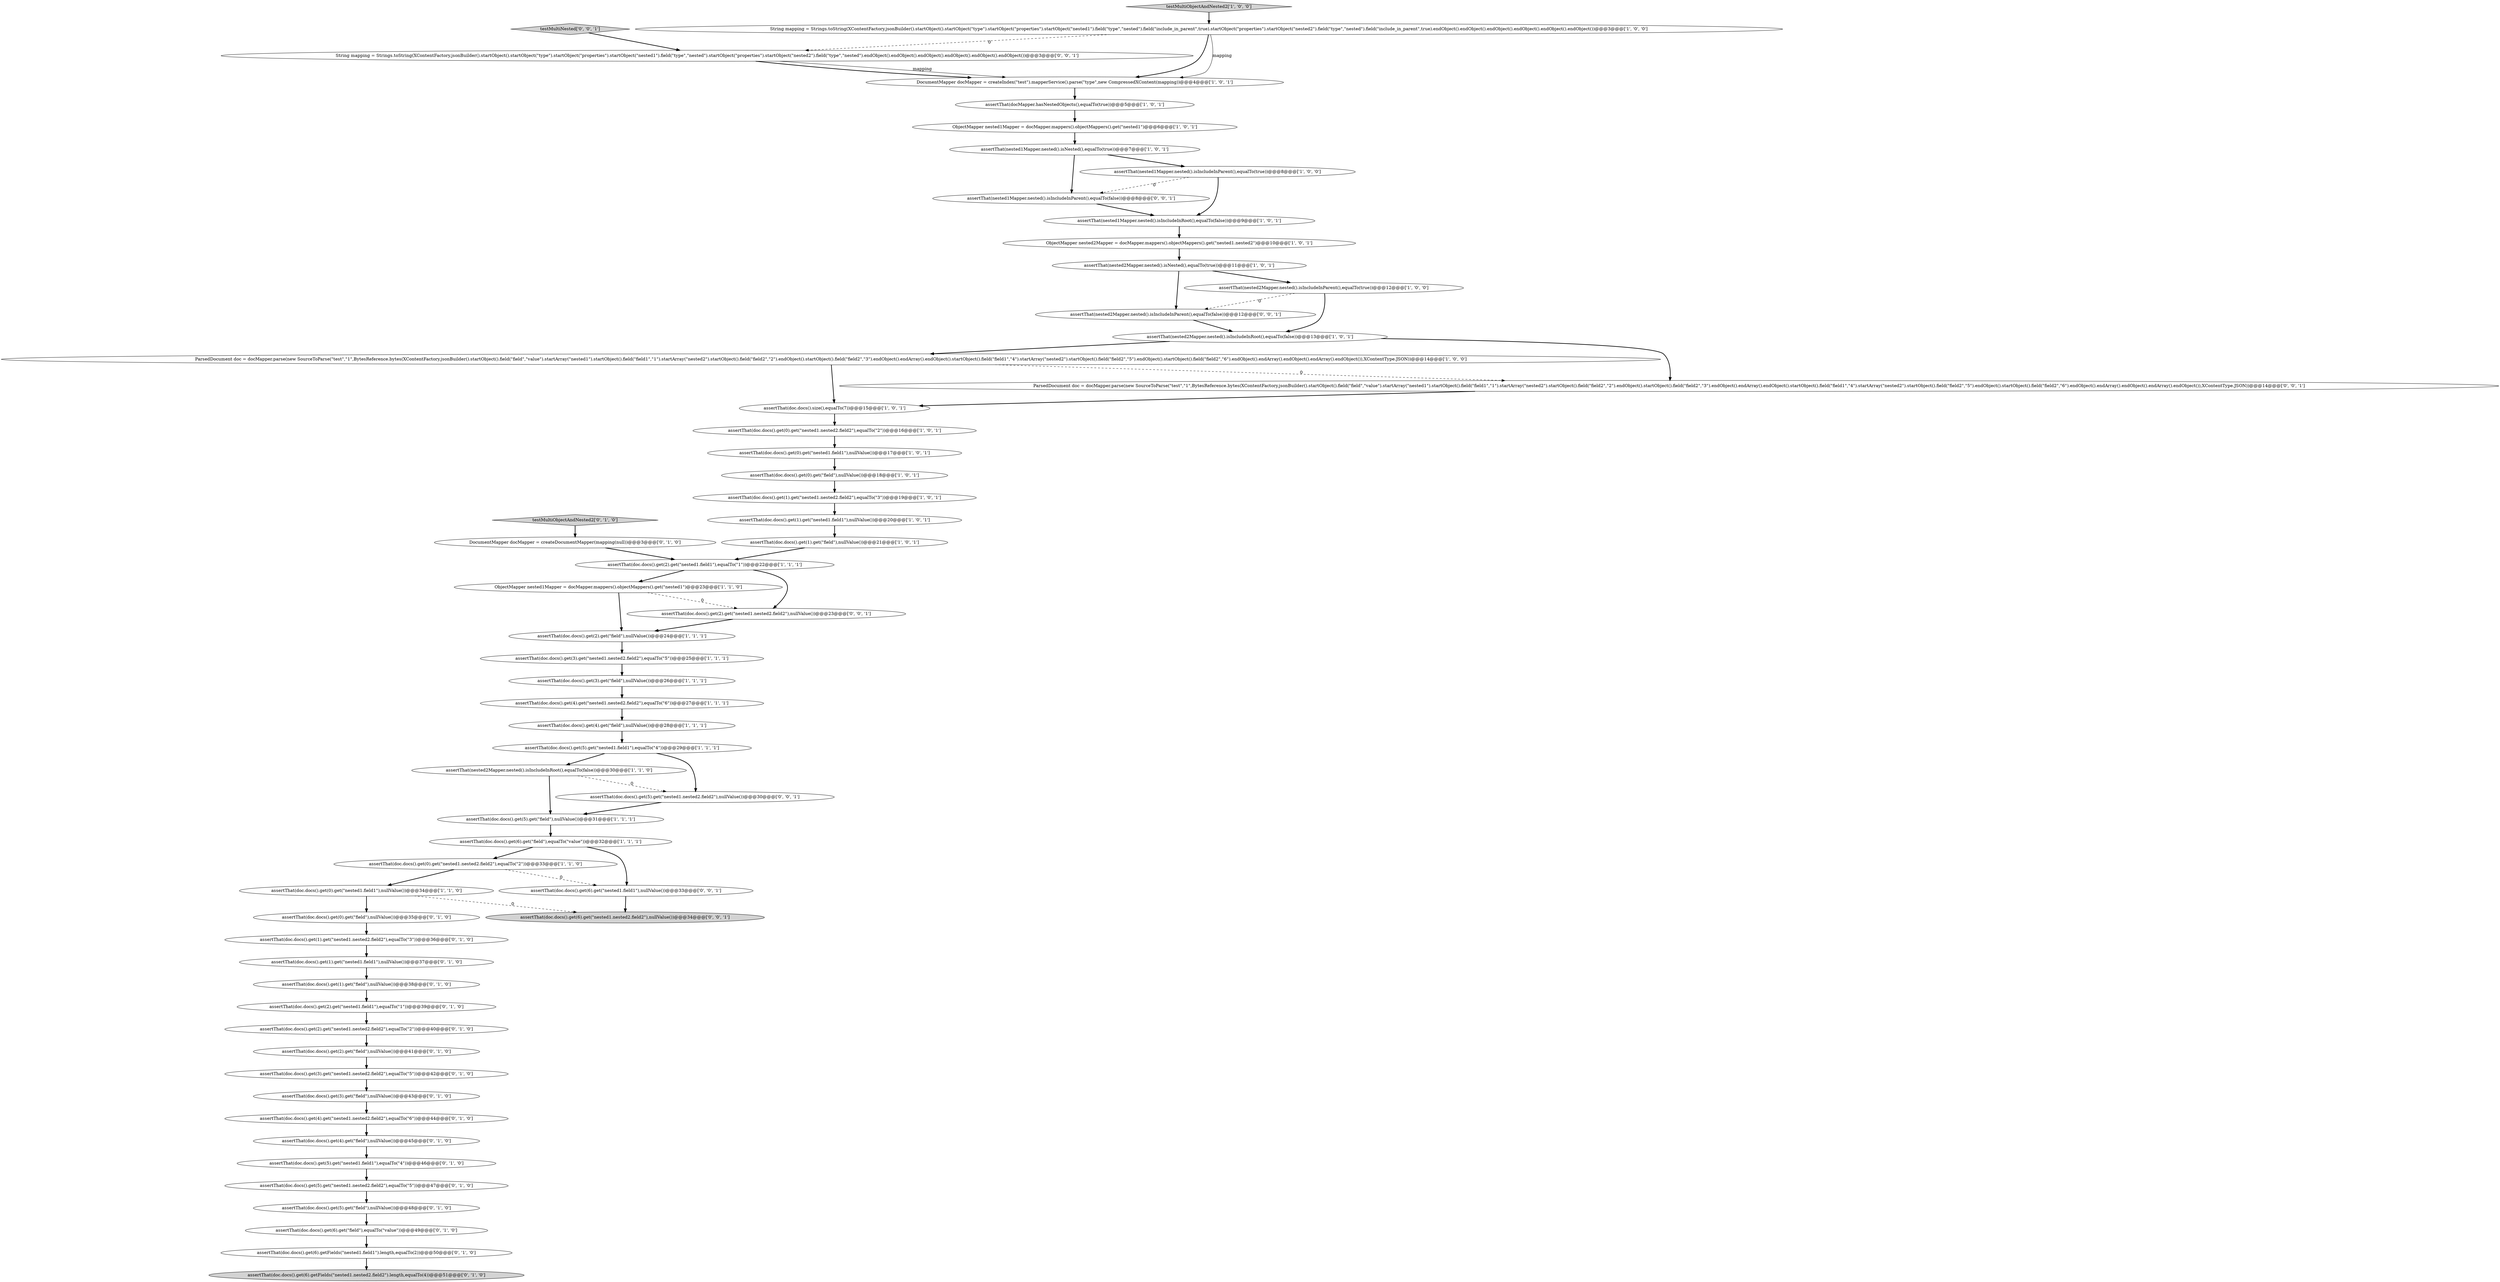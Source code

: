 digraph {
3 [style = filled, label = "assertThat(doc.docs().get(1).get(\"nested1.nested2.field2\"),equalTo(\"3\"))@@@19@@@['1', '0', '1']", fillcolor = white, shape = ellipse image = "AAA0AAABBB1BBB"];
13 [style = filled, label = "assertThat(doc.docs().get(0).get(\"nested1.nested2.field2\"),equalTo(\"2\"))@@@33@@@['1', '1', '0']", fillcolor = white, shape = ellipse image = "AAA0AAABBB1BBB"];
37 [style = filled, label = "assertThat(doc.docs().get(2).get(\"nested1.field1\"),equalTo(\"1\"))@@@39@@@['0', '1', '0']", fillcolor = white, shape = ellipse image = "AAA0AAABBB2BBB"];
18 [style = filled, label = "assertThat(doc.docs().size(),equalTo(7))@@@15@@@['1', '0', '1']", fillcolor = white, shape = ellipse image = "AAA0AAABBB1BBB"];
22 [style = filled, label = "assertThat(doc.docs().get(0).get(\"nested1.nested2.field2\"),equalTo(\"2\"))@@@16@@@['1', '0', '1']", fillcolor = white, shape = ellipse image = "AAA0AAABBB1BBB"];
24 [style = filled, label = "ObjectMapper nested1Mapper = docMapper.mappers().objectMappers().get(\"nested1\")@@@6@@@['1', '0', '1']", fillcolor = white, shape = ellipse image = "AAA0AAABBB1BBB"];
50 [style = filled, label = "testMultiObjectAndNested2['0', '1', '0']", fillcolor = lightgray, shape = diamond image = "AAA0AAABBB2BBB"];
19 [style = filled, label = "ObjectMapper nested1Mapper = docMapper.mappers().objectMappers().get(\"nested1\")@@@23@@@['1', '1', '0']", fillcolor = white, shape = ellipse image = "AAA0AAABBB1BBB"];
32 [style = filled, label = "assertThat(doc.docs().get(2).get(\"field\"),nullValue())@@@24@@@['1', '1', '1']", fillcolor = white, shape = ellipse image = "AAA0AAABBB1BBB"];
11 [style = filled, label = "assertThat(doc.docs().get(3).get(\"field\"),nullValue())@@@26@@@['1', '1', '1']", fillcolor = white, shape = ellipse image = "AAA0AAABBB1BBB"];
28 [style = filled, label = "testMultiObjectAndNested2['1', '0', '0']", fillcolor = lightgray, shape = diamond image = "AAA0AAABBB1BBB"];
34 [style = filled, label = "assertThat(doc.docs().get(0).get(\"field\"),nullValue())@@@35@@@['0', '1', '0']", fillcolor = white, shape = ellipse image = "AAA0AAABBB2BBB"];
35 [style = filled, label = "DocumentMapper docMapper = createDocumentMapper(mapping(null))@@@3@@@['0', '1', '0']", fillcolor = white, shape = ellipse image = "AAA0AAABBB2BBB"];
26 [style = filled, label = "String mapping = Strings.toString(XContentFactory.jsonBuilder().startObject().startObject(\"type\").startObject(\"properties\").startObject(\"nested1\").field(\"type\",\"nested\").field(\"include_in_parent\",true).startObject(\"properties\").startObject(\"nested2\").field(\"type\",\"nested\").field(\"include_in_parent\",true).endObject().endObject().endObject().endObject().endObject().endObject())@@@3@@@['1', '0', '0']", fillcolor = white, shape = ellipse image = "AAA0AAABBB1BBB"];
46 [style = filled, label = "assertThat(doc.docs().get(4).get(\"field\"),nullValue())@@@45@@@['0', '1', '0']", fillcolor = white, shape = ellipse image = "AAA0AAABBB2BBB"];
49 [style = filled, label = "assertThat(doc.docs().get(2).get(\"field\"),nullValue())@@@41@@@['0', '1', '0']", fillcolor = white, shape = ellipse image = "AAA0AAABBB2BBB"];
55 [style = filled, label = "assertThat(nested1Mapper.nested().isIncludeInParent(),equalTo(false))@@@8@@@['0', '0', '1']", fillcolor = white, shape = ellipse image = "AAA0AAABBB3BBB"];
42 [style = filled, label = "assertThat(doc.docs().get(6).getFields(\"nested1.field1\").length,equalTo(2))@@@50@@@['0', '1', '0']", fillcolor = white, shape = ellipse image = "AAA0AAABBB2BBB"];
45 [style = filled, label = "assertThat(doc.docs().get(6).getFields(\"nested1.nested2.field2\").length,equalTo(4))@@@51@@@['0', '1', '0']", fillcolor = lightgray, shape = ellipse image = "AAA0AAABBB2BBB"];
43 [style = filled, label = "assertThat(doc.docs().get(5).get(\"nested1.nested2.field2\"),equalTo(\"5\"))@@@47@@@['0', '1', '0']", fillcolor = white, shape = ellipse image = "AAA0AAABBB2BBB"];
44 [style = filled, label = "assertThat(doc.docs().get(5).get(\"nested1.field1\"),equalTo(\"4\"))@@@46@@@['0', '1', '0']", fillcolor = white, shape = ellipse image = "AAA0AAABBB2BBB"];
39 [style = filled, label = "assertThat(doc.docs().get(1).get(\"nested1.field1\"),nullValue())@@@37@@@['0', '1', '0']", fillcolor = white, shape = ellipse image = "AAA0AAABBB2BBB"];
54 [style = filled, label = "assertThat(doc.docs().get(6).get(\"nested1.field1\"),nullValue())@@@33@@@['0', '0', '1']", fillcolor = white, shape = ellipse image = "AAA0AAABBB3BBB"];
53 [style = filled, label = "assertThat(doc.docs().get(6).get(\"nested1.nested2.field2\"),nullValue())@@@34@@@['0', '0', '1']", fillcolor = lightgray, shape = ellipse image = "AAA0AAABBB3BBB"];
51 [style = filled, label = "assertThat(doc.docs().get(6).get(\"field\"),equalTo(\"value\"))@@@49@@@['0', '1', '0']", fillcolor = white, shape = ellipse image = "AAA0AAABBB2BBB"];
23 [style = filled, label = "ObjectMapper nested2Mapper = docMapper.mappers().objectMappers().get(\"nested1.nested2\")@@@10@@@['1', '0', '1']", fillcolor = white, shape = ellipse image = "AAA0AAABBB1BBB"];
9 [style = filled, label = "assertThat(doc.docs().get(0).get(\"field\"),nullValue())@@@18@@@['1', '0', '1']", fillcolor = white, shape = ellipse image = "AAA0AAABBB1BBB"];
36 [style = filled, label = "assertThat(doc.docs().get(1).get(\"field\"),nullValue())@@@38@@@['0', '1', '0']", fillcolor = white, shape = ellipse image = "AAA0AAABBB2BBB"];
0 [style = filled, label = "assertThat(doc.docs().get(0).get(\"nested1.field1\"),nullValue())@@@34@@@['1', '1', '0']", fillcolor = white, shape = ellipse image = "AAA0AAABBB1BBB"];
12 [style = filled, label = "assertThat(doc.docs().get(5).get(\"field\"),nullValue())@@@31@@@['1', '1', '1']", fillcolor = white, shape = ellipse image = "AAA0AAABBB1BBB"];
6 [style = filled, label = "assertThat(doc.docs().get(6).get(\"field\"),equalTo(\"value\"))@@@32@@@['1', '1', '1']", fillcolor = white, shape = ellipse image = "AAA0AAABBB1BBB"];
2 [style = filled, label = "assertThat(nested1Mapper.nested().isIncludeInParent(),equalTo(true))@@@8@@@['1', '0', '0']", fillcolor = white, shape = ellipse image = "AAA0AAABBB1BBB"];
27 [style = filled, label = "assertThat(doc.docs().get(1).get(\"field\"),nullValue())@@@21@@@['1', '0', '1']", fillcolor = white, shape = ellipse image = "AAA0AAABBB1BBB"];
20 [style = filled, label = "assertThat(doc.docs().get(3).get(\"nested1.nested2.field2\"),equalTo(\"5\"))@@@25@@@['1', '1', '1']", fillcolor = white, shape = ellipse image = "AAA0AAABBB1BBB"];
30 [style = filled, label = "assertThat(nested2Mapper.nested().isNested(),equalTo(true))@@@11@@@['1', '0', '1']", fillcolor = white, shape = ellipse image = "AAA0AAABBB1BBB"];
38 [style = filled, label = "assertThat(doc.docs().get(3).get(\"nested1.nested2.field2\"),equalTo(\"5\"))@@@42@@@['0', '1', '0']", fillcolor = white, shape = ellipse image = "AAA0AAABBB2BBB"];
47 [style = filled, label = "assertThat(doc.docs().get(5).get(\"field\"),nullValue())@@@48@@@['0', '1', '0']", fillcolor = white, shape = ellipse image = "AAA0AAABBB2BBB"];
58 [style = filled, label = "assertThat(nested2Mapper.nested().isIncludeInParent(),equalTo(false))@@@12@@@['0', '0', '1']", fillcolor = white, shape = ellipse image = "AAA0AAABBB3BBB"];
25 [style = filled, label = "assertThat(doc.docs().get(4).get(\"nested1.nested2.field2\"),equalTo(\"6\"))@@@27@@@['1', '1', '1']", fillcolor = white, shape = ellipse image = "AAA0AAABBB1BBB"];
60 [style = filled, label = "assertThat(doc.docs().get(2).get(\"nested1.nested2.field2\"),nullValue())@@@23@@@['0', '0', '1']", fillcolor = white, shape = ellipse image = "AAA0AAABBB3BBB"];
48 [style = filled, label = "assertThat(doc.docs().get(2).get(\"nested1.nested2.field2\"),equalTo(\"2\"))@@@40@@@['0', '1', '0']", fillcolor = white, shape = ellipse image = "AAA0AAABBB2BBB"];
57 [style = filled, label = "testMultiNested['0', '0', '1']", fillcolor = lightgray, shape = diamond image = "AAA0AAABBB3BBB"];
31 [style = filled, label = "assertThat(nested2Mapper.nested().isIncludeInRoot(),equalTo(false))@@@30@@@['1', '1', '0']", fillcolor = white, shape = ellipse image = "AAA0AAABBB1BBB"];
5 [style = filled, label = "DocumentMapper docMapper = createIndex(\"test\").mapperService().parse(\"type\",new CompressedXContent(mapping))@@@4@@@['1', '0', '1']", fillcolor = white, shape = ellipse image = "AAA0AAABBB1BBB"];
41 [style = filled, label = "assertThat(doc.docs().get(3).get(\"field\"),nullValue())@@@43@@@['0', '1', '0']", fillcolor = white, shape = ellipse image = "AAA0AAABBB2BBB"];
8 [style = filled, label = "ParsedDocument doc = docMapper.parse(new SourceToParse(\"test\",\"1\",BytesReference.bytes(XContentFactory.jsonBuilder().startObject().field(\"field\",\"value\").startArray(\"nested1\").startObject().field(\"field1\",\"1\").startArray(\"nested2\").startObject().field(\"field2\",\"2\").endObject().startObject().field(\"field2\",\"3\").endObject().endArray().endObject().startObject().field(\"field1\",\"4\").startArray(\"nested2\").startObject().field(\"field2\",\"5\").endObject().startObject().field(\"field2\",\"6\").endObject().endArray().endObject().endArray().endObject()),XContentType.JSON))@@@14@@@['1', '0', '0']", fillcolor = white, shape = ellipse image = "AAA0AAABBB1BBB"];
7 [style = filled, label = "assertThat(nested1Mapper.nested().isIncludeInRoot(),equalTo(false))@@@9@@@['1', '0', '1']", fillcolor = white, shape = ellipse image = "AAA0AAABBB1BBB"];
10 [style = filled, label = "assertThat(doc.docs().get(2).get(\"nested1.field1\"),equalTo(\"1\"))@@@22@@@['1', '1', '1']", fillcolor = white, shape = ellipse image = "AAA0AAABBB1BBB"];
16 [style = filled, label = "assertThat(nested2Mapper.nested().isIncludeInParent(),equalTo(true))@@@12@@@['1', '0', '0']", fillcolor = white, shape = ellipse image = "AAA0AAABBB1BBB"];
40 [style = filled, label = "assertThat(doc.docs().get(1).get(\"nested1.nested2.field2\"),equalTo(\"3\"))@@@36@@@['0', '1', '0']", fillcolor = white, shape = ellipse image = "AAA0AAABBB2BBB"];
56 [style = filled, label = "ParsedDocument doc = docMapper.parse(new SourceToParse(\"test\",\"1\",BytesReference.bytes(XContentFactory.jsonBuilder().startObject().field(\"field\",\"value\").startArray(\"nested1\").startObject().field(\"field1\",\"1\").startArray(\"nested2\").startObject().field(\"field2\",\"2\").endObject().startObject().field(\"field2\",\"3\").endObject().endArray().endObject().startObject().field(\"field1\",\"4\").startArray(\"nested2\").startObject().field(\"field2\",\"5\").endObject().startObject().field(\"field2\",\"6\").endObject().endArray().endObject().endArray().endObject()),XContentType.JSON))@@@14@@@['0', '0', '1']", fillcolor = white, shape = ellipse image = "AAA0AAABBB3BBB"];
52 [style = filled, label = "assertThat(doc.docs().get(5).get(\"nested1.nested2.field2\"),nullValue())@@@30@@@['0', '0', '1']", fillcolor = white, shape = ellipse image = "AAA0AAABBB3BBB"];
1 [style = filled, label = "assertThat(doc.docs().get(0).get(\"nested1.field1\"),nullValue())@@@17@@@['1', '0', '1']", fillcolor = white, shape = ellipse image = "AAA0AAABBB1BBB"];
14 [style = filled, label = "assertThat(doc.docs().get(4).get(\"field\"),nullValue())@@@28@@@['1', '1', '1']", fillcolor = white, shape = ellipse image = "AAA0AAABBB1BBB"];
29 [style = filled, label = "assertThat(docMapper.hasNestedObjects(),equalTo(true))@@@5@@@['1', '0', '1']", fillcolor = white, shape = ellipse image = "AAA0AAABBB1BBB"];
4 [style = filled, label = "assertThat(doc.docs().get(5).get(\"nested1.field1\"),equalTo(\"4\"))@@@29@@@['1', '1', '1']", fillcolor = white, shape = ellipse image = "AAA0AAABBB1BBB"];
17 [style = filled, label = "assertThat(doc.docs().get(1).get(\"nested1.field1\"),nullValue())@@@20@@@['1', '0', '1']", fillcolor = white, shape = ellipse image = "AAA0AAABBB1BBB"];
21 [style = filled, label = "assertThat(nested2Mapper.nested().isIncludeInRoot(),equalTo(false))@@@13@@@['1', '0', '1']", fillcolor = white, shape = ellipse image = "AAA0AAABBB1BBB"];
33 [style = filled, label = "assertThat(doc.docs().get(4).get(\"nested1.nested2.field2\"),equalTo(\"6\"))@@@44@@@['0', '1', '0']", fillcolor = white, shape = ellipse image = "AAA0AAABBB2BBB"];
15 [style = filled, label = "assertThat(nested1Mapper.nested().isNested(),equalTo(true))@@@7@@@['1', '0', '1']", fillcolor = white, shape = ellipse image = "AAA0AAABBB1BBB"];
59 [style = filled, label = "String mapping = Strings.toString(XContentFactory.jsonBuilder().startObject().startObject(\"type\").startObject(\"properties\").startObject(\"nested1\").field(\"type\",\"nested\").startObject(\"properties\").startObject(\"nested2\").field(\"type\",\"nested\").endObject().endObject().endObject().endObject().endObject().endObject())@@@3@@@['0', '0', '1']", fillcolor = white, shape = ellipse image = "AAA0AAABBB3BBB"];
23->30 [style = bold, label=""];
11->25 [style = bold, label=""];
42->45 [style = bold, label=""];
7->23 [style = bold, label=""];
13->54 [style = dashed, label="0"];
44->43 [style = bold, label=""];
37->48 [style = bold, label=""];
48->49 [style = bold, label=""];
36->37 [style = bold, label=""];
1->9 [style = bold, label=""];
17->27 [style = bold, label=""];
49->38 [style = bold, label=""];
41->33 [style = bold, label=""];
2->7 [style = bold, label=""];
18->22 [style = bold, label=""];
13->0 [style = bold, label=""];
46->44 [style = bold, label=""];
2->55 [style = dashed, label="0"];
0->53 [style = dashed, label="0"];
33->46 [style = bold, label=""];
24->15 [style = bold, label=""];
9->3 [style = bold, label=""];
28->26 [style = bold, label=""];
25->14 [style = bold, label=""];
38->41 [style = bold, label=""];
51->42 [style = bold, label=""];
19->32 [style = bold, label=""];
21->8 [style = bold, label=""];
26->5 [style = solid, label="mapping"];
6->13 [style = bold, label=""];
34->40 [style = bold, label=""];
31->12 [style = bold, label=""];
43->47 [style = bold, label=""];
26->59 [style = dashed, label="0"];
30->16 [style = bold, label=""];
35->10 [style = bold, label=""];
15->55 [style = bold, label=""];
59->5 [style = solid, label="mapping"];
15->2 [style = bold, label=""];
57->59 [style = bold, label=""];
10->19 [style = bold, label=""];
47->51 [style = bold, label=""];
56->18 [style = bold, label=""];
32->20 [style = bold, label=""];
8->18 [style = bold, label=""];
39->36 [style = bold, label=""];
60->32 [style = bold, label=""];
3->17 [style = bold, label=""];
16->21 [style = bold, label=""];
26->5 [style = bold, label=""];
8->56 [style = dashed, label="0"];
59->5 [style = bold, label=""];
50->35 [style = bold, label=""];
27->10 [style = bold, label=""];
55->7 [style = bold, label=""];
58->21 [style = bold, label=""];
4->52 [style = bold, label=""];
16->58 [style = dashed, label="0"];
5->29 [style = bold, label=""];
30->58 [style = bold, label=""];
6->54 [style = bold, label=""];
31->52 [style = dashed, label="0"];
4->31 [style = bold, label=""];
40->39 [style = bold, label=""];
29->24 [style = bold, label=""];
14->4 [style = bold, label=""];
0->34 [style = bold, label=""];
22->1 [style = bold, label=""];
52->12 [style = bold, label=""];
19->60 [style = dashed, label="0"];
12->6 [style = bold, label=""];
54->53 [style = bold, label=""];
10->60 [style = bold, label=""];
20->11 [style = bold, label=""];
21->56 [style = bold, label=""];
}
